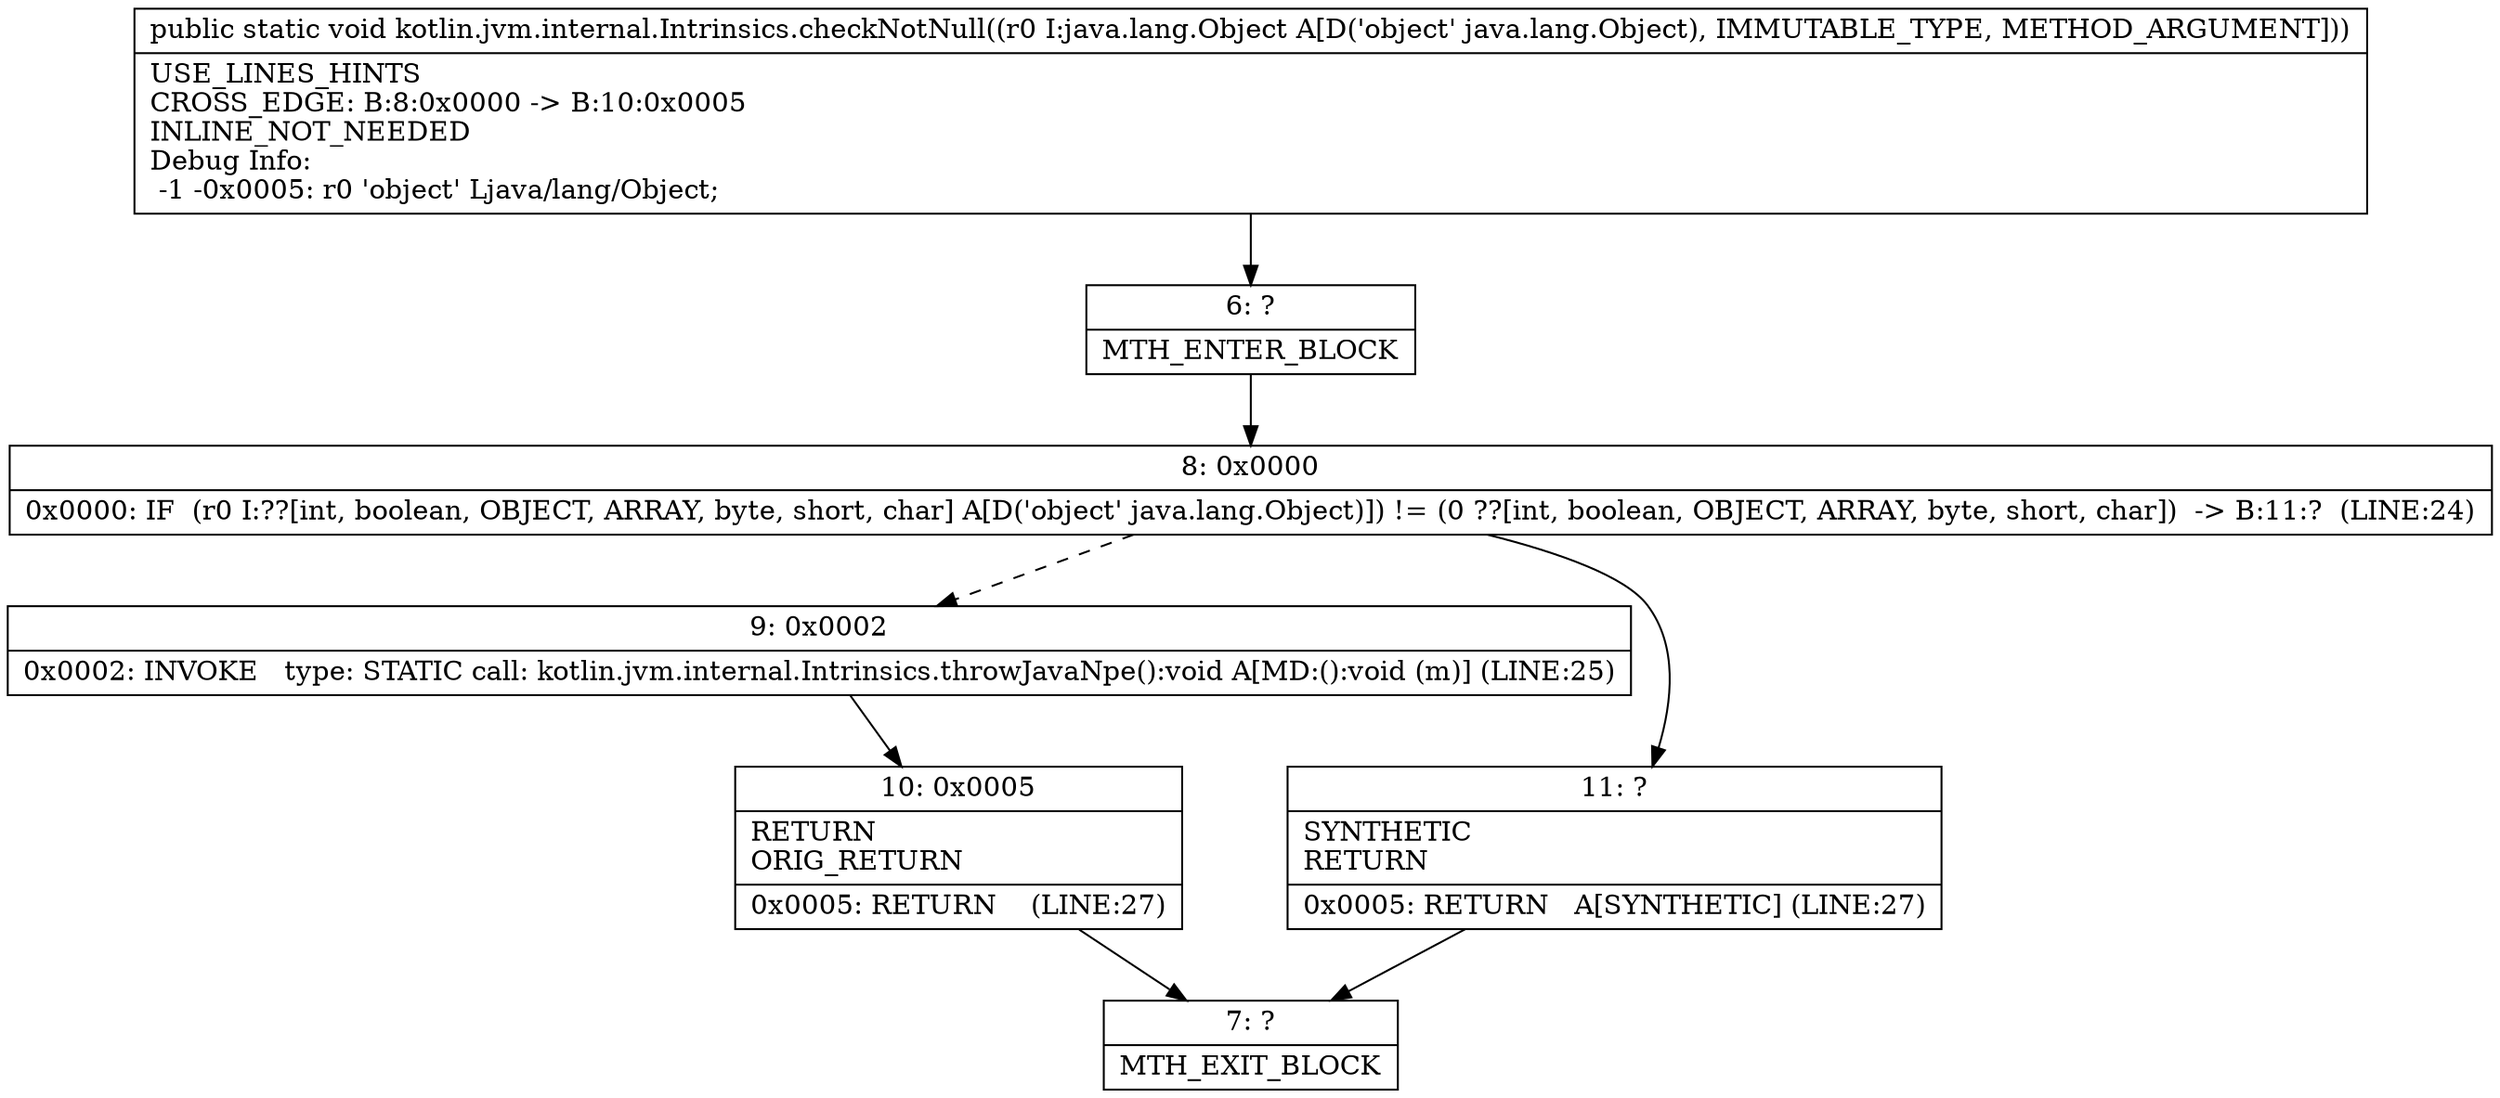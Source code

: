 digraph "CFG forkotlin.jvm.internal.Intrinsics.checkNotNull(Ljava\/lang\/Object;)V" {
Node_6 [shape=record,label="{6\:\ ?|MTH_ENTER_BLOCK\l}"];
Node_8 [shape=record,label="{8\:\ 0x0000|0x0000: IF  (r0 I:??[int, boolean, OBJECT, ARRAY, byte, short, char] A[D('object' java.lang.Object)]) != (0 ??[int, boolean, OBJECT, ARRAY, byte, short, char])  \-\> B:11:?  (LINE:24)\l}"];
Node_9 [shape=record,label="{9\:\ 0x0002|0x0002: INVOKE   type: STATIC call: kotlin.jvm.internal.Intrinsics.throwJavaNpe():void A[MD:():void (m)] (LINE:25)\l}"];
Node_10 [shape=record,label="{10\:\ 0x0005|RETURN\lORIG_RETURN\l|0x0005: RETURN    (LINE:27)\l}"];
Node_7 [shape=record,label="{7\:\ ?|MTH_EXIT_BLOCK\l}"];
Node_11 [shape=record,label="{11\:\ ?|SYNTHETIC\lRETURN\l|0x0005: RETURN   A[SYNTHETIC] (LINE:27)\l}"];
MethodNode[shape=record,label="{public static void kotlin.jvm.internal.Intrinsics.checkNotNull((r0 I:java.lang.Object A[D('object' java.lang.Object), IMMUTABLE_TYPE, METHOD_ARGUMENT]))  | USE_LINES_HINTS\lCROSS_EDGE: B:8:0x0000 \-\> B:10:0x0005\lINLINE_NOT_NEEDED\lDebug Info:\l  \-1 \-0x0005: r0 'object' Ljava\/lang\/Object;\l}"];
MethodNode -> Node_6;Node_6 -> Node_8;
Node_8 -> Node_9[style=dashed];
Node_8 -> Node_11;
Node_9 -> Node_10;
Node_10 -> Node_7;
Node_11 -> Node_7;
}

